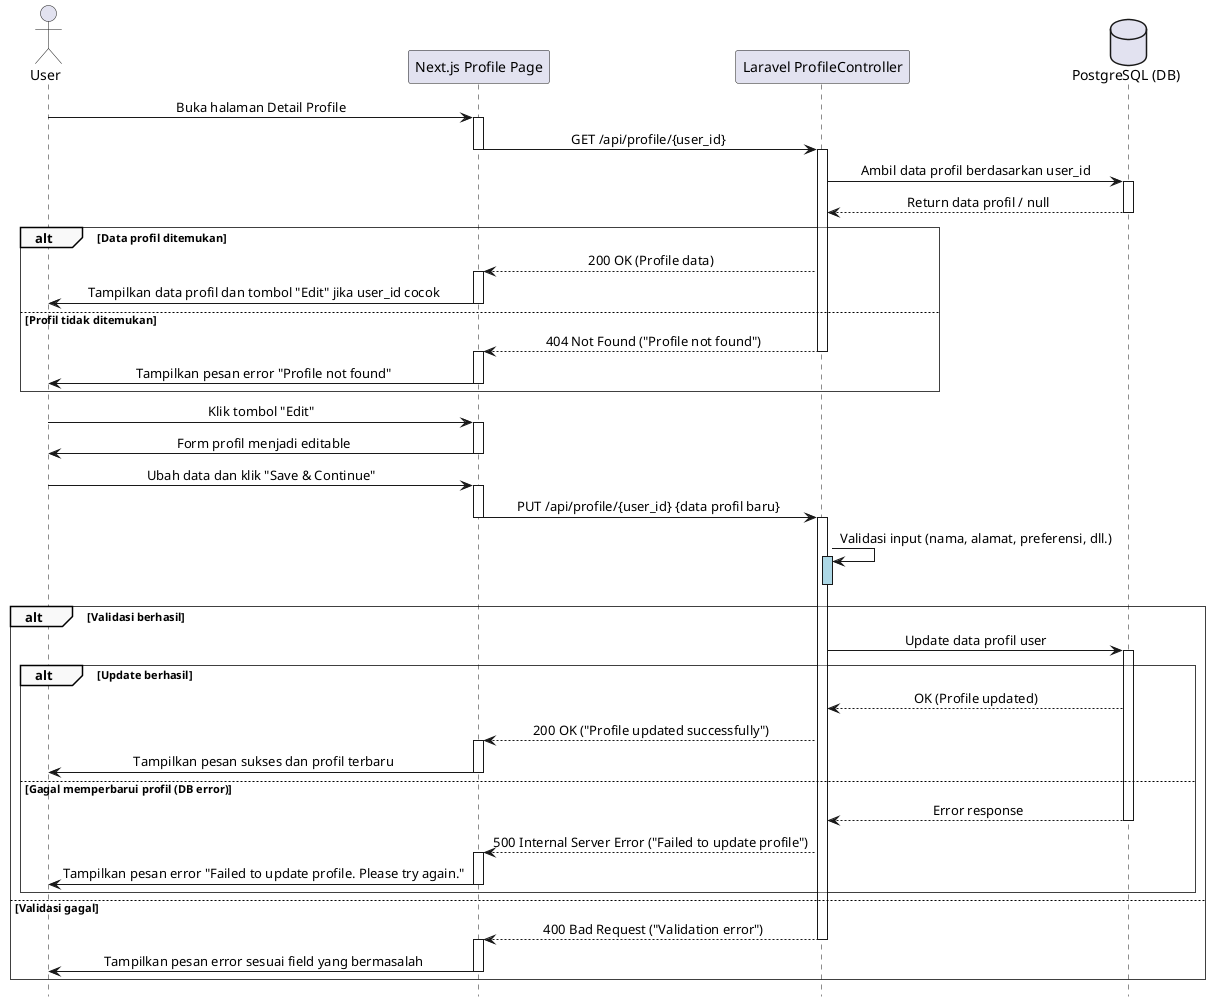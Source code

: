 @startuml
' === Styling ===
skinparam sequence {
    LifelineFooterStrategy none
    MessageAlign center
    ArrowThickness 1
    ParticipantPadding 20
    GroupBorderThickness 0.5
    GroupBackgroundColor #F9F9F9
}
hide footbox

' === Participants ===
actor User
participant "Next.js Profile Page" as FE
participant "Laravel ProfileController" as BE
database "PostgreSQL (DB)" as DB


' === Flow 1: Membuka Halaman Profile ===
User -> FE: Buka halaman Detail Profile
activate FE
FE -> BE: GET /api/profile/{user_id}
deactivate FE
activate BE
BE -> DB: Ambil data profil berdasarkan user_id
activate DB
DB --> BE: Return data profil / null
deactivate DB

alt Data profil ditemukan
    BE --> FE: 200 OK (Profile data)
    activate FE
    FE -> User: Tampilkan data profil dan tombol "Edit" jika user_id cocok
    deactivate FE
else Profil tidak ditemukan
    BE --> FE: 404 Not Found ("Profile not found")
    deactivate BE
    activate FE
    FE -> User: Tampilkan pesan error "Profile not found"
    deactivate FE
end


' === Flow 2: Mengedit dan Menyimpan Profil ===
User -> FE: Klik tombol "Edit"
activate FE
FE -> User: Form profil menjadi editable
deactivate FE

User -> FE: Ubah data dan klik "Save & Continue"
activate FE
FE -> BE: PUT /api/profile/{user_id} {data profil baru}
deactivate FE
activate BE

' === Validasi Data ===
BE -> BE: Validasi input (nama, alamat, preferensi, dll.)
activate BE #LightBlue
deactivate BE #LightBlue

alt Validasi berhasil
    BE -> DB: Update data profil user
    activate DB

    alt Update berhasil
        DB --> BE: OK (Profile updated)
        BE --> FE: 200 OK ("Profile updated successfully")
        activate FE
        FE -> User: Tampilkan pesan sukses dan profil terbaru
        deactivate FE

    else Gagal memperbarui profil (DB error)
        DB --> BE: Error response
        deactivate DB
        BE --> FE: 500 Internal Server Error ("Failed to update profile")
        activate FE
        FE -> User: Tampilkan pesan error "Failed to update profile. Please try again."
        deactivate FE
    end

else Validasi gagal
    BE --> FE: 400 Bad Request ("Validation error")
    deactivate BE
    activate FE
    FE -> User: Tampilkan pesan error sesuai field yang bermasalah
    deactivate FE
end

@enduml
